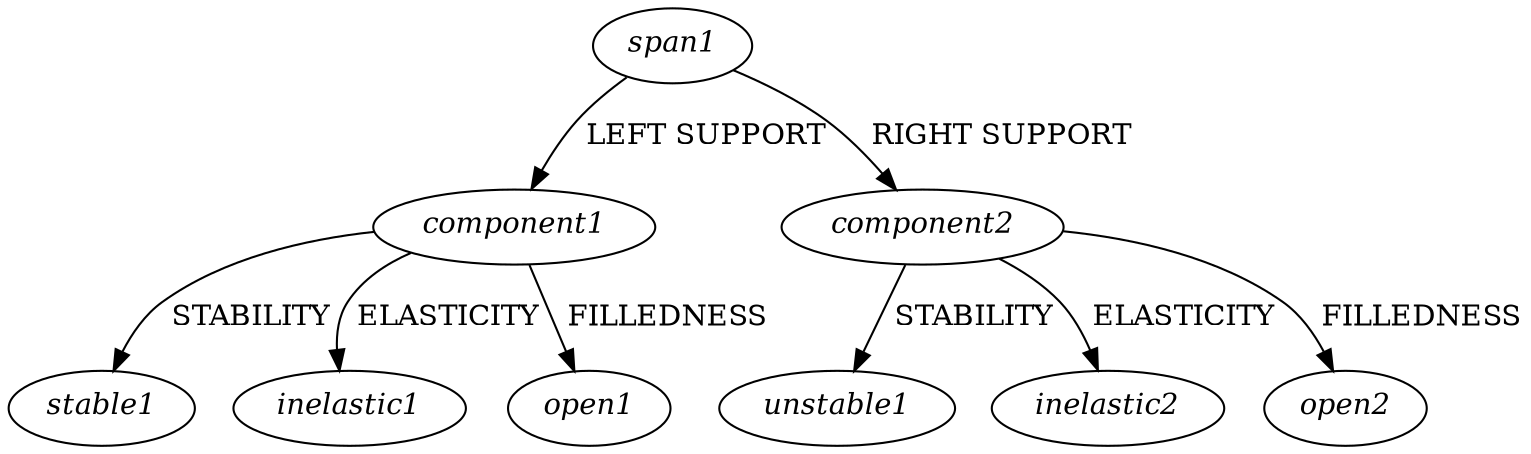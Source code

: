 digraph graphname {
	graph [bb="0,0,648,212"];
	node [label="\N"];
	stable1	 [height=0.5,
		label=<<i>stable1</i>>,
		pos="37,18",
		width=1.0375];
	unstable1	 [height=0.5,
		label=<<i>unstable1</i>>,
		pos="357,18",
		width=1.3117];
	inelastic1	 [height=0.5,
		label=<<i>inelastic1</i>>,
		pos="139,18",
		width=1.2798];
	inelastic2	 [height=0.5,
		label=<<i>inelastic2</i>>,
		pos="469,18",
		width=1.2798];
	component1	 [height=0.5,
		label=<<i>component1</i>>,
		pos="193,106",
		width=1.586];
	component1 -> stable1	 [label=" STABILITY",
		lp="94,62",
		pos="e,39.311,36.45 136.64,102.53 109.38,98.613 77.909,89.692 56,70 49.131,63.826 44.737,54.931 41.93,46.293"];
	component1 -> inelastic1	 [label=" ELASTICITY",
		lp="182.5,62",
		pos="e,135.51,36.098 161.08,90.901 152.76,85.6 144.79,78.693 140,70 136.08,62.88 134.84,54.31 134.87,46.245"];
	open1	 [height=0.5,
		label=<<i>open1</i>>,
		pos="247,18",
		width=0.95065];
	component1 -> open1	 [label=" FILLEDNESS",
		lp="279.5,62",
		pos="e,241.38,35.782 210.18,88.499 215.37,82.944 220.8,76.499 225,70 229.91,62.401 234.18,53.52 237.62,45.318"];
	component2	 [height=0.5,
		label=<<i>component2</i>>,
		pos="413,106",
		width=1.586];
	component2 -> unstable1	 [label=" STABILITY",
		lp="406,62",
		pos="e,357.76,36.18 387.22,89.804 380.02,84.398 372.85,77.709 368,70 363.53,62.882 360.85,54.222 359.26,46.073"];
	component2 -> inelastic2	 [label=" ELASTICITY",
		lp="495.5,62",
		pos="e,461.98,36.163 429.11,88.661 434.22,83.014 439.66,76.474 444,70 449.13,62.346 453.84,53.485 457.76,45.318"];
	open2	 [height=0.5,
		label=<<i>open2</i>>,
		pos="574,18",
		width=0.95065];
	component2 -> open2	 [label=" FILLEDNESS",
		lp="602.5,62",
		pos="e,567.26,36.044 466.5,99.546 491.37,94.864 520.19,86.164 542,70 550.6,63.626 557.44,54.189 562.56,45.16"];
	span1	 [height=0.5,
		label=<<i>span1</i>>,
		pos="314,194",
		width=0.92774];
	span1 -> component1	 [label=" LEFT SUPPORT",
		lp="298,150",
		pos="e,207.36,123.5 288.35,182.28 274.87,176.09 258.42,167.63 245,158 234.09,150.17 223.27,140.05 214.36,130.89"];
	span1 -> component2	 [label=" RIGHT SUPPORT",
		lp="430.5,150",
		pos="e,394.44,123.13 330.79,178.41 346.1,165.11 368.97,145.25 386.7,129.85"];
}
